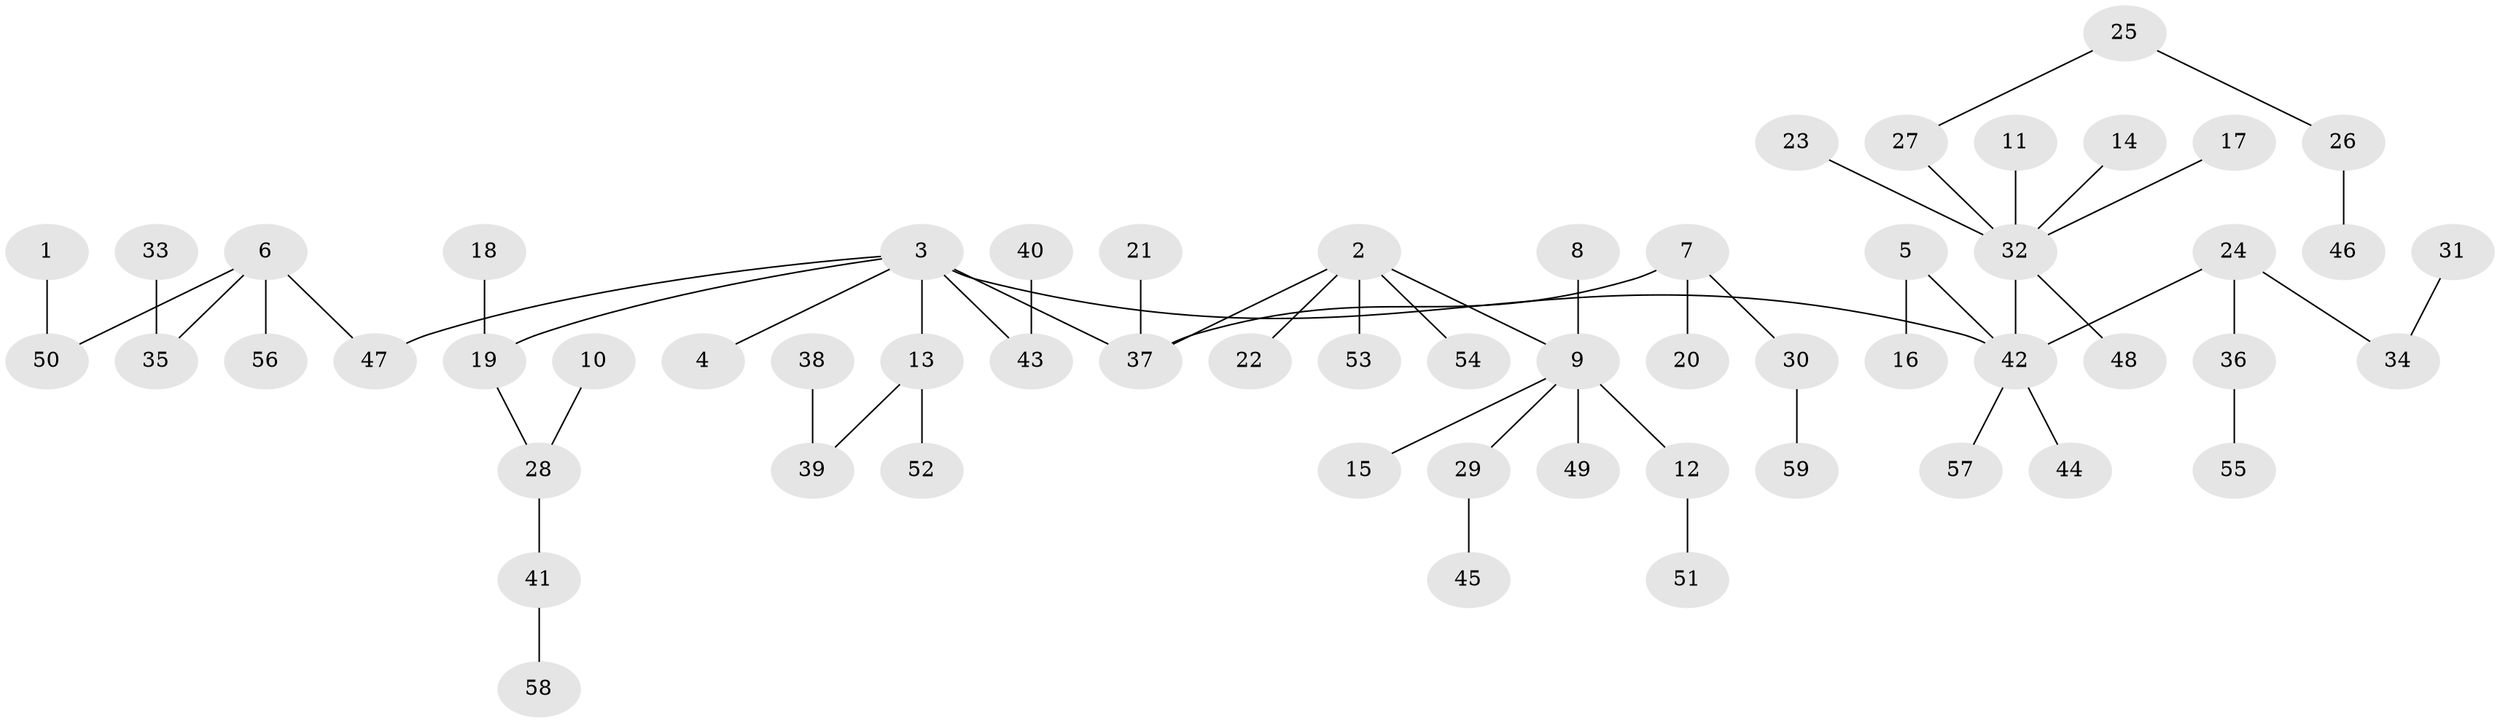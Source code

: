 // original degree distribution, {6: 0.025423728813559324, 4: 0.059322033898305086, 3: 0.1694915254237288, 2: 0.2457627118644068, 1: 0.4830508474576271, 5: 0.00847457627118644, 8: 0.00847457627118644}
// Generated by graph-tools (version 1.1) at 2025/26/03/09/25 03:26:28]
// undirected, 59 vertices, 58 edges
graph export_dot {
graph [start="1"]
  node [color=gray90,style=filled];
  1;
  2;
  3;
  4;
  5;
  6;
  7;
  8;
  9;
  10;
  11;
  12;
  13;
  14;
  15;
  16;
  17;
  18;
  19;
  20;
  21;
  22;
  23;
  24;
  25;
  26;
  27;
  28;
  29;
  30;
  31;
  32;
  33;
  34;
  35;
  36;
  37;
  38;
  39;
  40;
  41;
  42;
  43;
  44;
  45;
  46;
  47;
  48;
  49;
  50;
  51;
  52;
  53;
  54;
  55;
  56;
  57;
  58;
  59;
  1 -- 50 [weight=1.0];
  2 -- 9 [weight=1.0];
  2 -- 22 [weight=1.0];
  2 -- 37 [weight=1.0];
  2 -- 53 [weight=1.0];
  2 -- 54 [weight=1.0];
  3 -- 4 [weight=1.0];
  3 -- 13 [weight=1.0];
  3 -- 19 [weight=1.0];
  3 -- 37 [weight=1.0];
  3 -- 42 [weight=1.0];
  3 -- 43 [weight=1.0];
  3 -- 47 [weight=1.0];
  5 -- 16 [weight=1.0];
  5 -- 42 [weight=1.0];
  6 -- 35 [weight=1.0];
  6 -- 47 [weight=1.0];
  6 -- 50 [weight=1.0];
  6 -- 56 [weight=1.0];
  7 -- 20 [weight=1.0];
  7 -- 30 [weight=1.0];
  7 -- 37 [weight=1.0];
  8 -- 9 [weight=1.0];
  9 -- 12 [weight=1.0];
  9 -- 15 [weight=1.0];
  9 -- 29 [weight=1.0];
  9 -- 49 [weight=1.0];
  10 -- 28 [weight=1.0];
  11 -- 32 [weight=1.0];
  12 -- 51 [weight=1.0];
  13 -- 39 [weight=1.0];
  13 -- 52 [weight=1.0];
  14 -- 32 [weight=1.0];
  17 -- 32 [weight=1.0];
  18 -- 19 [weight=1.0];
  19 -- 28 [weight=1.0];
  21 -- 37 [weight=1.0];
  23 -- 32 [weight=1.0];
  24 -- 34 [weight=1.0];
  24 -- 36 [weight=1.0];
  24 -- 42 [weight=1.0];
  25 -- 26 [weight=1.0];
  25 -- 27 [weight=1.0];
  26 -- 46 [weight=1.0];
  27 -- 32 [weight=1.0];
  28 -- 41 [weight=1.0];
  29 -- 45 [weight=1.0];
  30 -- 59 [weight=1.0];
  31 -- 34 [weight=1.0];
  32 -- 42 [weight=1.0];
  32 -- 48 [weight=1.0];
  33 -- 35 [weight=1.0];
  36 -- 55 [weight=1.0];
  38 -- 39 [weight=1.0];
  40 -- 43 [weight=1.0];
  41 -- 58 [weight=1.0];
  42 -- 44 [weight=1.0];
  42 -- 57 [weight=1.0];
}
